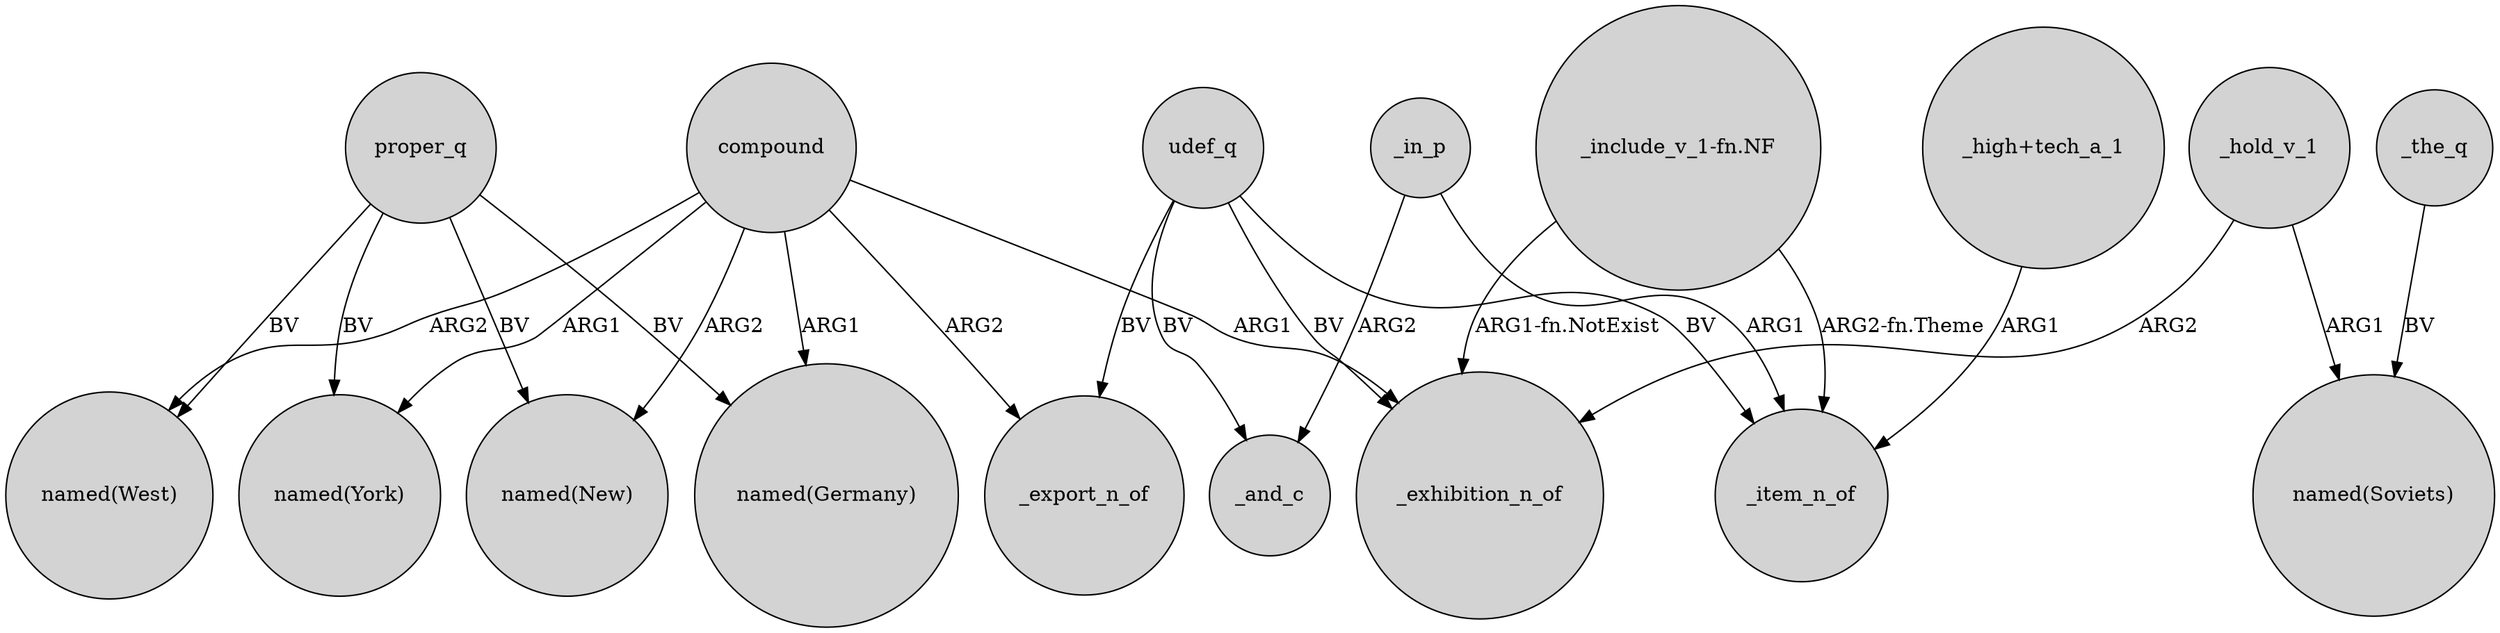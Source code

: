 digraph {
	node [shape=circle style=filled]
	compound -> "named(West)" [label=ARG2]
	compound -> "named(New)" [label=ARG2]
	proper_q -> "named(Germany)" [label=BV]
	proper_q -> "named(New)" [label=BV]
	"_include_v_1-fn.NF" -> _exhibition_n_of [label="ARG1-fn.NotExist"]
	"_include_v_1-fn.NF" -> _item_n_of [label="ARG2-fn.Theme"]
	proper_q -> "named(West)" [label=BV]
	_the_q -> "named(Soviets)" [label=BV]
	"_high+tech_a_1" -> _item_n_of [label=ARG1]
	udef_q -> _item_n_of [label=BV]
	compound -> "named(York)" [label=ARG1]
	compound -> "named(Germany)" [label=ARG1]
	_hold_v_1 -> "named(Soviets)" [label=ARG1]
	udef_q -> _export_n_of [label=BV]
	udef_q -> _exhibition_n_of [label=BV]
	compound -> _exhibition_n_of [label=ARG1]
	_in_p -> _item_n_of [label=ARG1]
	_hold_v_1 -> _exhibition_n_of [label=ARG2]
	proper_q -> "named(York)" [label=BV]
	udef_q -> _and_c [label=BV]
	_in_p -> _and_c [label=ARG2]
	compound -> _export_n_of [label=ARG2]
}
